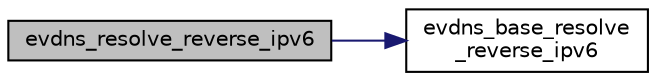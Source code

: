 digraph "evdns_resolve_reverse_ipv6"
{
 // LATEX_PDF_SIZE
  edge [fontname="Helvetica",fontsize="10",labelfontname="Helvetica",labelfontsize="10"];
  node [fontname="Helvetica",fontsize="10",shape=record];
  rankdir="LR";
  Node38 [label="evdns_resolve_reverse_ipv6",height=0.2,width=0.4,color="black", fillcolor="grey75", style="filled", fontcolor="black",tooltip=" "];
  Node38 -> Node39 [color="midnightblue",fontsize="10",style="solid",fontname="Helvetica"];
  Node39 [label="evdns_base_resolve\l_reverse_ipv6",height=0.2,width=0.4,color="black", fillcolor="white", style="filled",URL="$dns_8h.html#a55843d1e90512bfbe8499d52642240cd",tooltip=" "];
}
